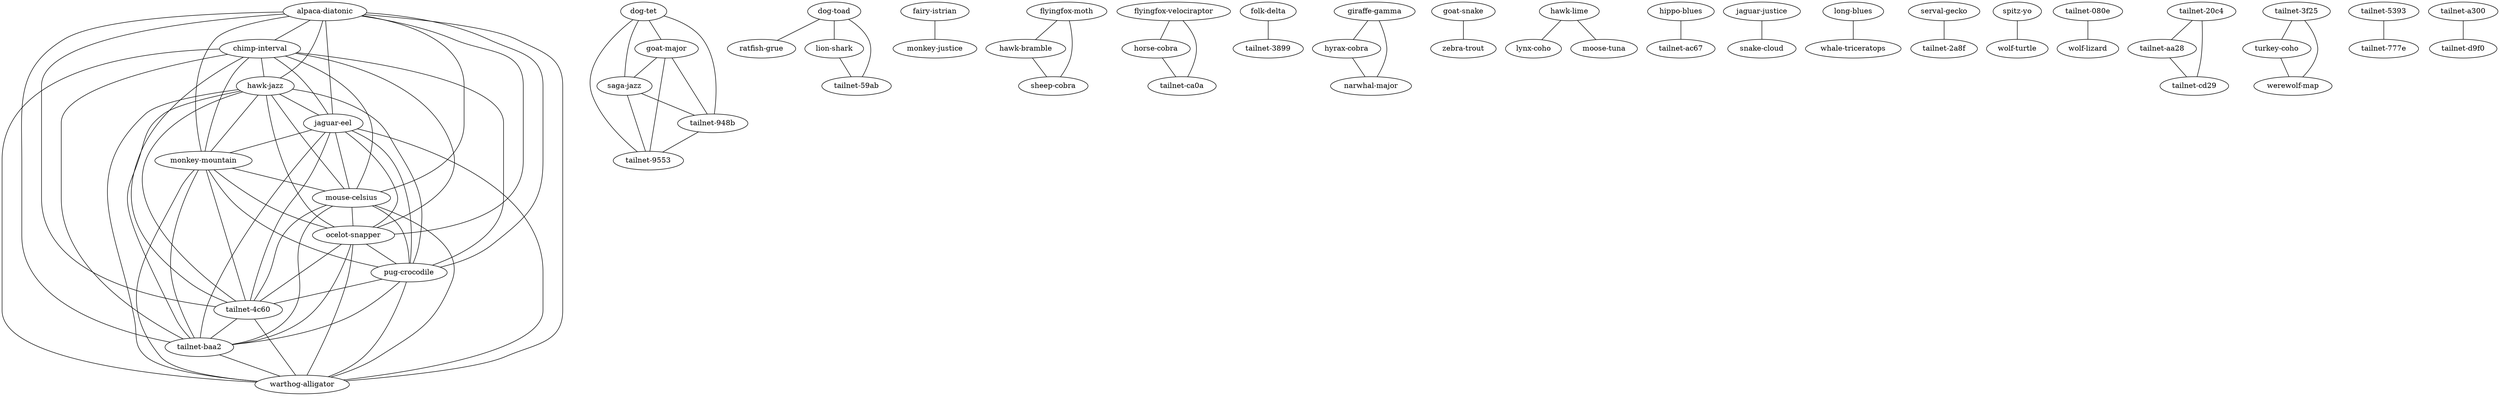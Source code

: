 graph G {
"alpaca-diatonic" -- "chimp-interval"
"alpaca-diatonic" -- "hawk-jazz"
"alpaca-diatonic" -- "jaguar-eel"
"alpaca-diatonic" -- "monkey-mountain"
"alpaca-diatonic" -- "mouse-celsius"
"alpaca-diatonic" -- "ocelot-snapper"
"alpaca-diatonic" -- "pug-crocodile"
"alpaca-diatonic" -- "tailnet-4c60"
"alpaca-diatonic" -- "tailnet-baa2"
"alpaca-diatonic" -- "warthog-alligator"
"chimp-interval" -- "hawk-jazz"
"chimp-interval" -- "jaguar-eel"
"chimp-interval" -- "monkey-mountain"
"chimp-interval" -- "mouse-celsius"
"chimp-interval" -- "ocelot-snapper"
"chimp-interval" -- "pug-crocodile"
"chimp-interval" -- "tailnet-4c60"
"chimp-interval" -- "tailnet-baa2"
"chimp-interval" -- "warthog-alligator"
"dog-tet" -- "goat-major"
"dog-tet" -- "saga-jazz"
"dog-tet" -- "tailnet-948b"
"dog-tet" -- "tailnet-9553"
"dog-toad" -- "ratfish-grue"
"dog-toad" -- "lion-shark"
"dog-toad" -- "tailnet-59ab"
"fairy-istrian" -- "monkey-justice"
"flyingfox-moth" -- "hawk-bramble"
"flyingfox-moth" -- "sheep-cobra"
"flyingfox-velociraptor" -- "horse-cobra"
"flyingfox-velociraptor" -- "tailnet-ca0a"
"folk-delta" -- "tailnet-3899"
"giraffe-gamma" -- "hyrax-cobra"
"giraffe-gamma" -- "narwhal-major"
"goat-major" -- "saga-jazz"
"goat-major" -- "tailnet-948b"
"goat-major" -- "tailnet-9553"
"goat-snake" -- "zebra-trout"
"hawk-bramble" -- "sheep-cobra"
"hawk-jazz" -- "jaguar-eel"
"hawk-jazz" -- "monkey-mountain"
"hawk-jazz" -- "mouse-celsius"
"hawk-jazz" -- "ocelot-snapper"
"hawk-jazz" -- "pug-crocodile"
"hawk-jazz" -- "tailnet-4c60"
"hawk-jazz" -- "tailnet-baa2"
"hawk-jazz" -- "warthog-alligator"
"hawk-lime" -- "lynx-coho"
"hawk-lime" -- "moose-tuna"
"hippo-blues" -- "tailnet-ac67"
"horse-cobra" -- "tailnet-ca0a"
"hyrax-cobra" -- "narwhal-major"
"jaguar-eel" -- "monkey-mountain"
"jaguar-eel" -- "mouse-celsius"
"jaguar-eel" -- "ocelot-snapper"
"jaguar-eel" -- "pug-crocodile"
"jaguar-eel" -- "tailnet-4c60"
"jaguar-eel" -- "tailnet-baa2"
"jaguar-eel" -- "warthog-alligator"
"jaguar-justice" -- "snake-cloud"
"lion-shark" -- "tailnet-59ab"
"long-blues" -- "whale-triceratops"
"monkey-mountain" -- "mouse-celsius"
"monkey-mountain" -- "ocelot-snapper"
"monkey-mountain" -- "pug-crocodile"
"monkey-mountain" -- "tailnet-4c60"
"monkey-mountain" -- "tailnet-baa2"
"monkey-mountain" -- "warthog-alligator"
"mouse-celsius" -- "ocelot-snapper"
"mouse-celsius" -- "pug-crocodile"
"mouse-celsius" -- "tailnet-4c60"
"mouse-celsius" -- "tailnet-baa2"
"mouse-celsius" -- "warthog-alligator"
"ocelot-snapper" -- "pug-crocodile"
"ocelot-snapper" -- "tailnet-4c60"
"ocelot-snapper" -- "tailnet-baa2"
"ocelot-snapper" -- "warthog-alligator"
"pug-crocodile" -- "tailnet-4c60"
"pug-crocodile" -- "tailnet-baa2"
"pug-crocodile" -- "warthog-alligator"
"saga-jazz" -- "tailnet-948b"
"saga-jazz" -- "tailnet-9553"
"serval-gecko" -- "tailnet-2a8f"
"spitz-yo" -- "wolf-turtle"
"tailnet-080e" -- "wolf-lizard"
"tailnet-20c4" -- "tailnet-aa28"
"tailnet-20c4" -- "tailnet-cd29"
"tailnet-3f25" -- "turkey-coho"
"tailnet-3f25" -- "werewolf-map"
"tailnet-4c60" -- "tailnet-baa2"
"tailnet-4c60" -- "warthog-alligator"
"tailnet-5393" -- "tailnet-777e"
"tailnet-948b" -- "tailnet-9553"
"tailnet-a300" -- "tailnet-d9f0"
"tailnet-aa28" -- "tailnet-cd29"
"tailnet-baa2" -- "warthog-alligator"
"turkey-coho" -- "werewolf-map"
}
